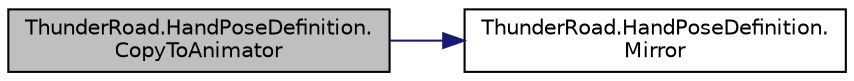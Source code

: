 digraph "ThunderRoad.HandPoseDefinition.CopyToAnimator"
{
 // LATEX_PDF_SIZE
  edge [fontname="Helvetica",fontsize="10",labelfontname="Helvetica",labelfontsize="10"];
  node [fontname="Helvetica",fontsize="10",shape=record];
  rankdir="LR";
  Node1 [label="ThunderRoad.HandPoseDefinition.\lCopyToAnimator",height=0.2,width=0.4,color="black", fillcolor="grey75", style="filled", fontcolor="black",tooltip="Copies to animator."];
  Node1 -> Node2 [color="midnightblue",fontsize="10",style="solid",fontname="Helvetica"];
  Node2 [label="ThunderRoad.HandPoseDefinition.\lMirror",height=0.2,width=0.4,color="black", fillcolor="white", style="filled",URL="$class_thunder_road_1_1_hand_pose_definition.html#ad661a007f970698fdb28d5178e7ef376",tooltip="Mirrors this instance."];
}
